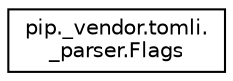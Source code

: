 digraph "Graphical Class Hierarchy"
{
 // LATEX_PDF_SIZE
  edge [fontname="Helvetica",fontsize="10",labelfontname="Helvetica",labelfontsize="10"];
  node [fontname="Helvetica",fontsize="10",shape=record];
  rankdir="LR";
  Node0 [label="pip._vendor.tomli.\l_parser.Flags",height=0.2,width=0.4,color="black", fillcolor="white", style="filled",URL="$d0/dc8/classpip_1_1__vendor_1_1tomli_1_1__parser_1_1_flags.html",tooltip=" "];
}
